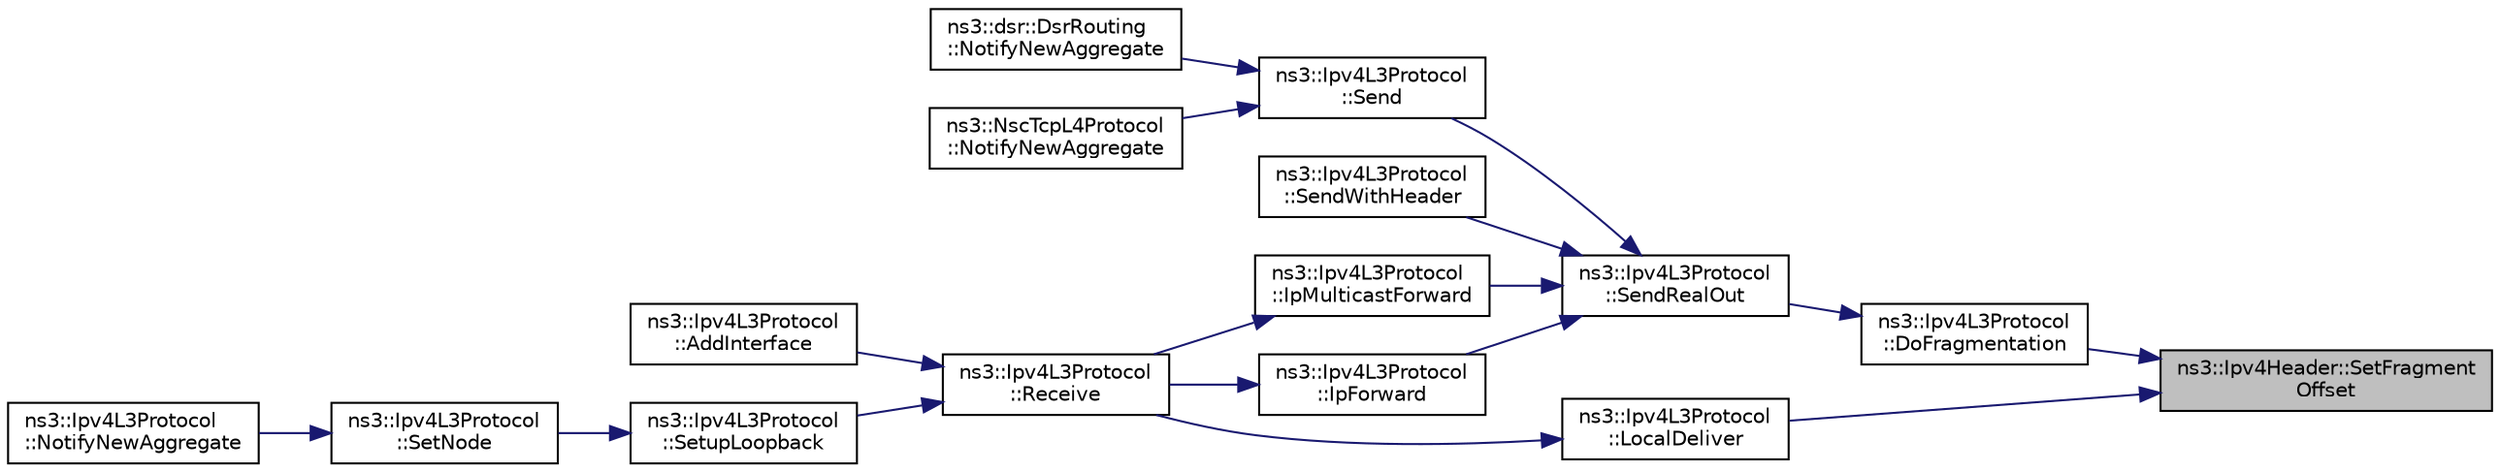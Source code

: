 digraph "ns3::Ipv4Header::SetFragmentOffset"
{
 // LATEX_PDF_SIZE
  edge [fontname="Helvetica",fontsize="10",labelfontname="Helvetica",labelfontsize="10"];
  node [fontname="Helvetica",fontsize="10",shape=record];
  rankdir="RL";
  Node1 [label="ns3::Ipv4Header::SetFragment\lOffset",height=0.2,width=0.4,color="black", fillcolor="grey75", style="filled", fontcolor="black",tooltip="The offset is measured in bytes for the packet start."];
  Node1 -> Node2 [dir="back",color="midnightblue",fontsize="10",style="solid",fontname="Helvetica"];
  Node2 [label="ns3::Ipv4L3Protocol\l::DoFragmentation",height=0.2,width=0.4,color="black", fillcolor="white", style="filled",URL="$classns3_1_1_ipv4_l3_protocol.html#a5ea602dc1447746c0c3bd90e36ec3888",tooltip="Fragment a packet."];
  Node2 -> Node3 [dir="back",color="midnightblue",fontsize="10",style="solid",fontname="Helvetica"];
  Node3 [label="ns3::Ipv4L3Protocol\l::SendRealOut",height=0.2,width=0.4,color="black", fillcolor="white", style="filled",URL="$classns3_1_1_ipv4_l3_protocol.html#ac1baf310b12bbc564d0766061ecca323",tooltip="Send packet with route."];
  Node3 -> Node4 [dir="back",color="midnightblue",fontsize="10",style="solid",fontname="Helvetica"];
  Node4 [label="ns3::Ipv4L3Protocol\l::IpForward",height=0.2,width=0.4,color="black", fillcolor="white", style="filled",URL="$classns3_1_1_ipv4_l3_protocol.html#ae00b4ef6c6907a602898800ee5dcbc57",tooltip="Forward a packet."];
  Node4 -> Node5 [dir="back",color="midnightblue",fontsize="10",style="solid",fontname="Helvetica"];
  Node5 [label="ns3::Ipv4L3Protocol\l::Receive",height=0.2,width=0.4,color="black", fillcolor="white", style="filled",URL="$classns3_1_1_ipv4_l3_protocol.html#a2f27fb0a3f698ffb34a654323b063c94",tooltip="Lower layer calls this method after calling L3Demux::Lookup The ARP subclass needs to know from which..."];
  Node5 -> Node6 [dir="back",color="midnightblue",fontsize="10",style="solid",fontname="Helvetica"];
  Node6 [label="ns3::Ipv4L3Protocol\l::AddInterface",height=0.2,width=0.4,color="black", fillcolor="white", style="filled",URL="$classns3_1_1_ipv4_l3_protocol.html#ac6855eb39254f74fa30e7f23a7b100db",tooltip=" "];
  Node5 -> Node7 [dir="back",color="midnightblue",fontsize="10",style="solid",fontname="Helvetica"];
  Node7 [label="ns3::Ipv4L3Protocol\l::SetupLoopback",height=0.2,width=0.4,color="black", fillcolor="white", style="filled",URL="$classns3_1_1_ipv4_l3_protocol.html#aa37b950d26063e4e7ee659e599c83bde",tooltip="Setup loopback interface."];
  Node7 -> Node8 [dir="back",color="midnightblue",fontsize="10",style="solid",fontname="Helvetica"];
  Node8 [label="ns3::Ipv4L3Protocol\l::SetNode",height=0.2,width=0.4,color="black", fillcolor="white", style="filled",URL="$classns3_1_1_ipv4_l3_protocol.html#a82ef37914ea8bab699575fea23586bc7",tooltip="Set node associated with this stack."];
  Node8 -> Node9 [dir="back",color="midnightblue",fontsize="10",style="solid",fontname="Helvetica"];
  Node9 [label="ns3::Ipv4L3Protocol\l::NotifyNewAggregate",height=0.2,width=0.4,color="black", fillcolor="white", style="filled",URL="$classns3_1_1_ipv4_l3_protocol.html#a41c7e4fc5a8dba55e9708df7cef9b9c7",tooltip="This function will notify other components connected to the node that a new stack member is now conne..."];
  Node3 -> Node10 [dir="back",color="midnightblue",fontsize="10",style="solid",fontname="Helvetica"];
  Node10 [label="ns3::Ipv4L3Protocol\l::IpMulticastForward",height=0.2,width=0.4,color="black", fillcolor="white", style="filled",URL="$classns3_1_1_ipv4_l3_protocol.html#a85ad438d9b2c50d55d1b674b9fd1e8f7",tooltip="Forward a multicast packet."];
  Node10 -> Node5 [dir="back",color="midnightblue",fontsize="10",style="solid",fontname="Helvetica"];
  Node3 -> Node11 [dir="back",color="midnightblue",fontsize="10",style="solid",fontname="Helvetica"];
  Node11 [label="ns3::Ipv4L3Protocol\l::Send",height=0.2,width=0.4,color="black", fillcolor="white", style="filled",URL="$classns3_1_1_ipv4_l3_protocol.html#abe8cf785815f3fbb32b0e21d629be641",tooltip=" "];
  Node11 -> Node12 [dir="back",color="midnightblue",fontsize="10",style="solid",fontname="Helvetica"];
  Node12 [label="ns3::dsr::DsrRouting\l::NotifyNewAggregate",height=0.2,width=0.4,color="black", fillcolor="white", style="filled",URL="$classns3_1_1dsr_1_1_dsr_routing.html#a7742bf3036dba9f9b24906b959be728e",tooltip="Notify all Objects aggregated to this one of a new Object being aggregated."];
  Node11 -> Node13 [dir="back",color="midnightblue",fontsize="10",style="solid",fontname="Helvetica"];
  Node13 [label="ns3::NscTcpL4Protocol\l::NotifyNewAggregate",height=0.2,width=0.4,color="black", fillcolor="white", style="filled",URL="$classns3_1_1_nsc_tcp_l4_protocol.html#a423e33bc38d6f04ba6c54f7ce2647565",tooltip="Notify all Objects aggregated to this one of a new Object being aggregated."];
  Node3 -> Node14 [dir="back",color="midnightblue",fontsize="10",style="solid",fontname="Helvetica"];
  Node14 [label="ns3::Ipv4L3Protocol\l::SendWithHeader",height=0.2,width=0.4,color="black", fillcolor="white", style="filled",URL="$classns3_1_1_ipv4_l3_protocol.html#a9305010252cee1e4e97766227ca58ba4",tooltip=" "];
  Node1 -> Node15 [dir="back",color="midnightblue",fontsize="10",style="solid",fontname="Helvetica"];
  Node15 [label="ns3::Ipv4L3Protocol\l::LocalDeliver",height=0.2,width=0.4,color="black", fillcolor="white", style="filled",URL="$classns3_1_1_ipv4_l3_protocol.html#aa64669f000ce115efafd5e086995b4ff",tooltip="Deliver a packet."];
  Node15 -> Node5 [dir="back",color="midnightblue",fontsize="10",style="solid",fontname="Helvetica"];
}
